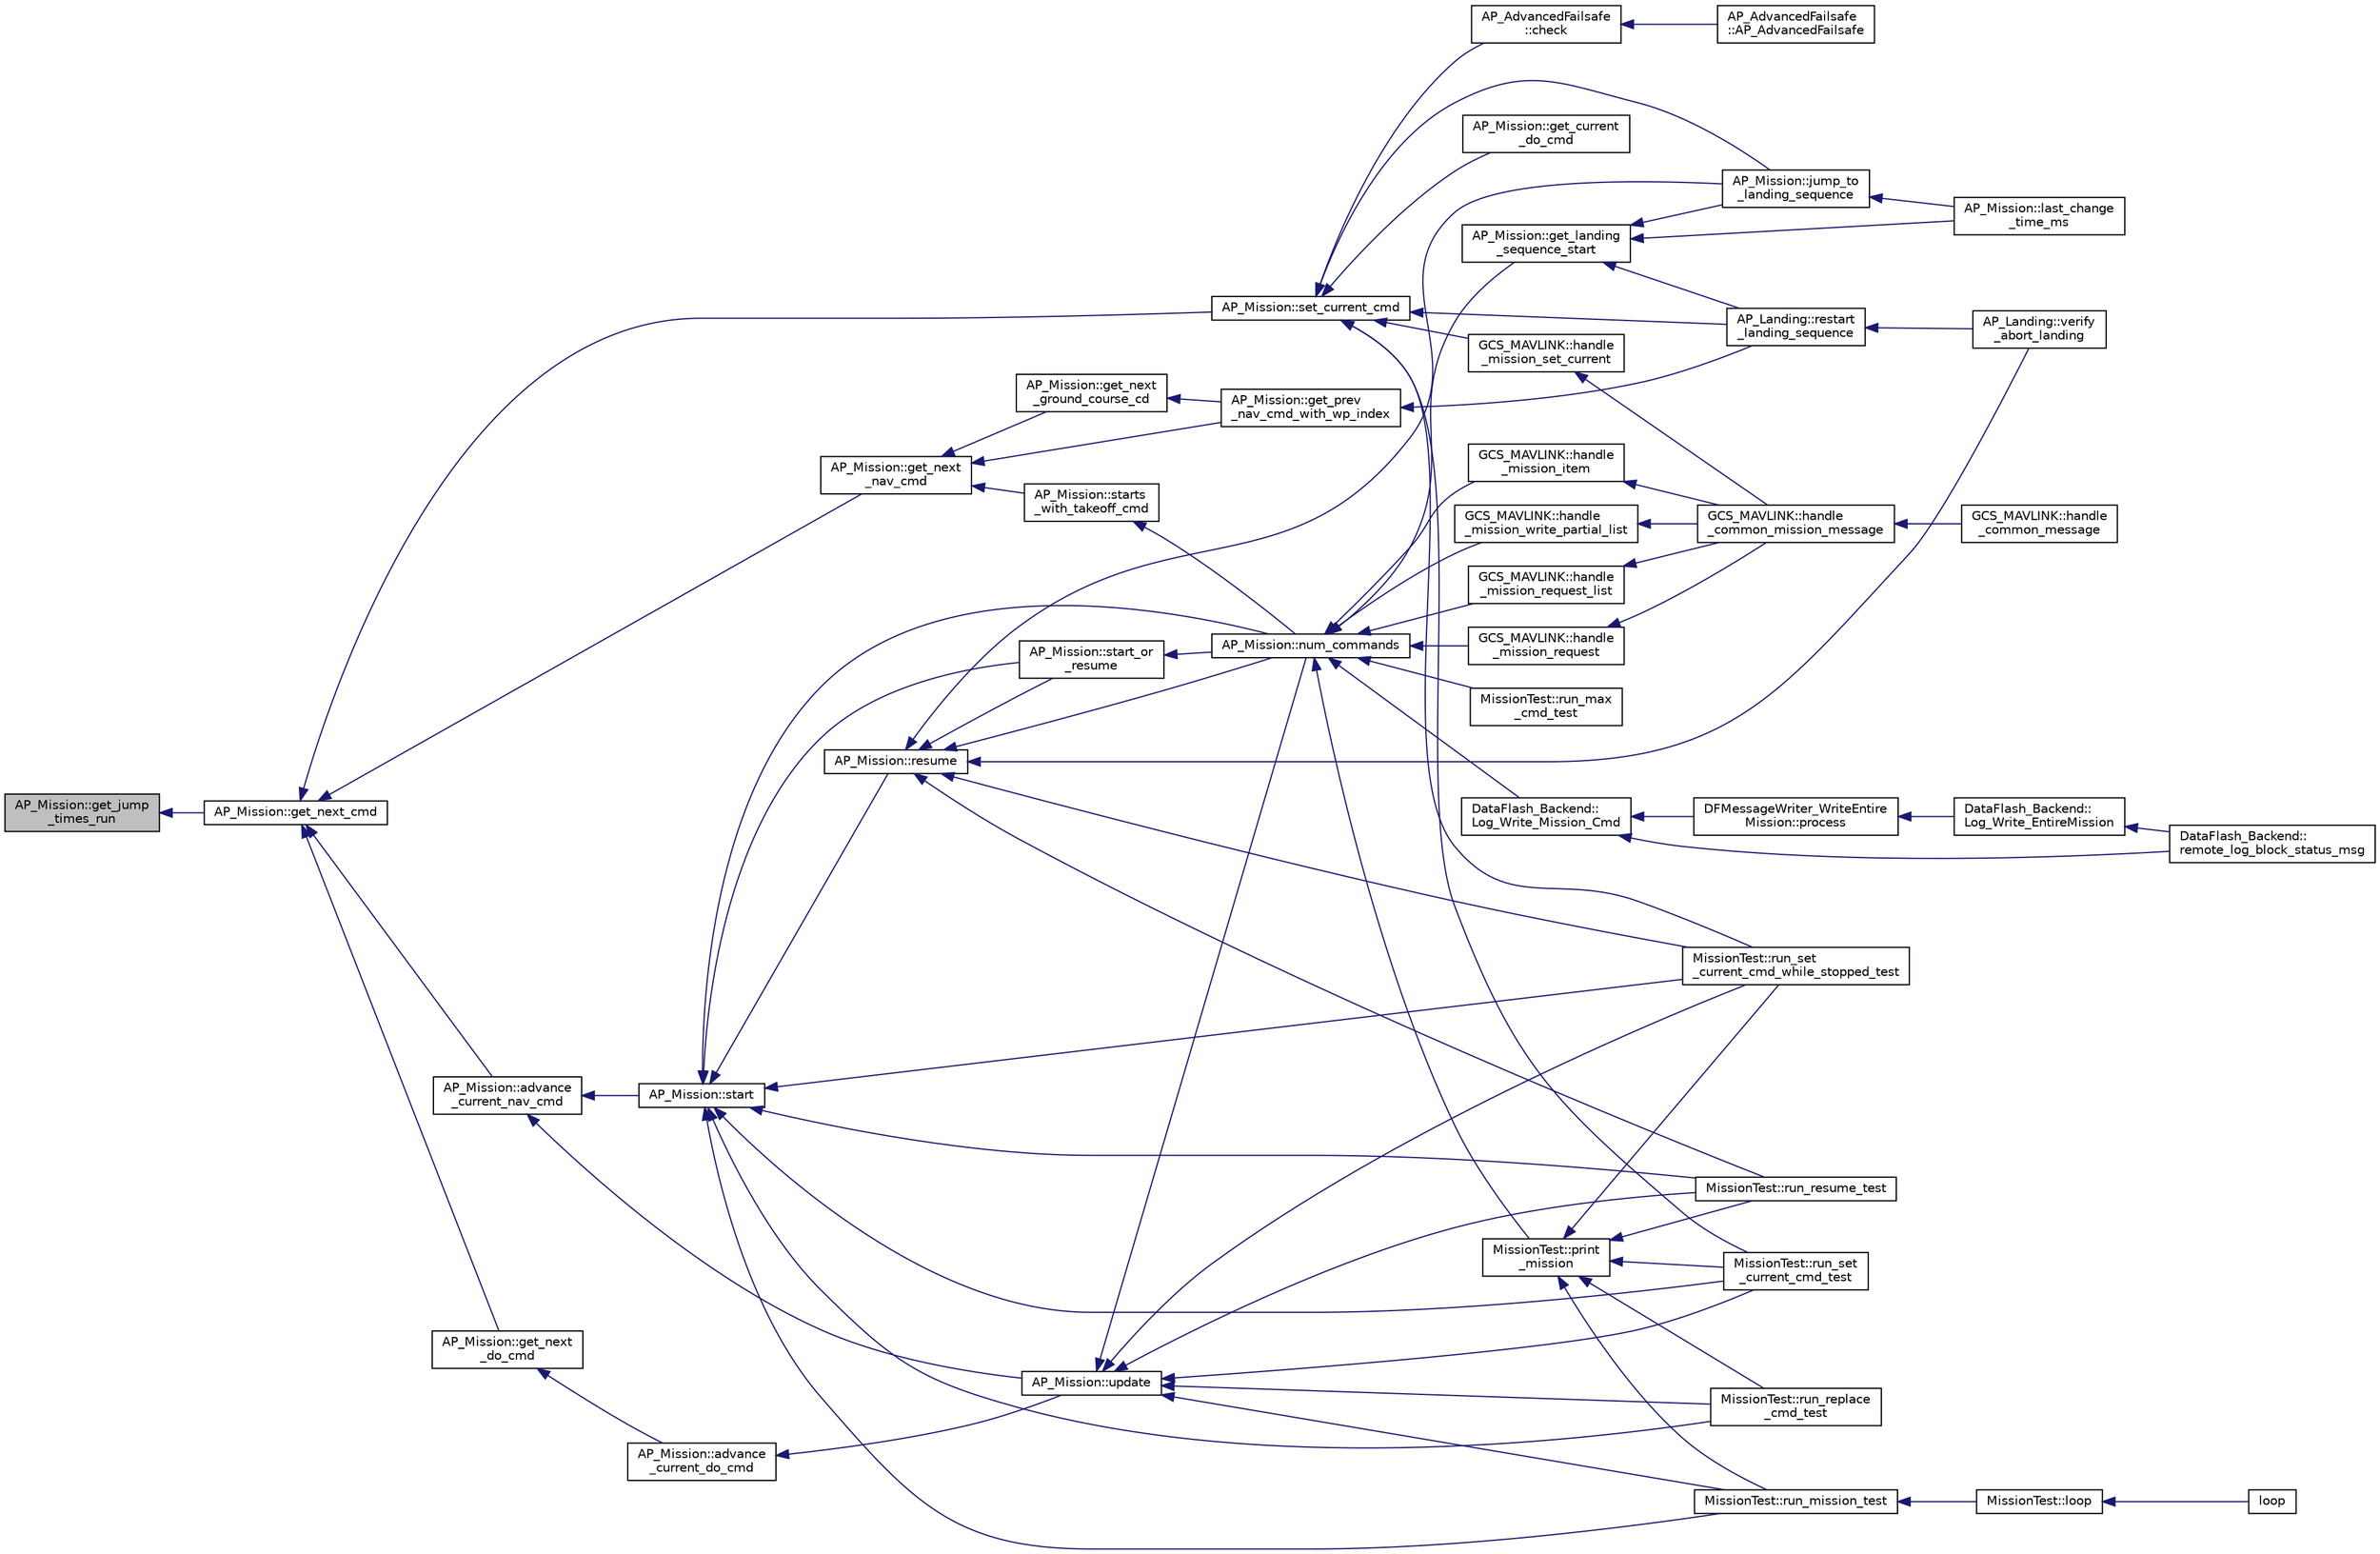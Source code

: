 digraph "AP_Mission::get_jump_times_run"
{
 // INTERACTIVE_SVG=YES
  edge [fontname="Helvetica",fontsize="10",labelfontname="Helvetica",labelfontsize="10"];
  node [fontname="Helvetica",fontsize="10",shape=record];
  rankdir="LR";
  Node1 [label="AP_Mission::get_jump\l_times_run",height=0.2,width=0.4,color="black", fillcolor="grey75", style="filled", fontcolor="black"];
  Node1 -> Node2 [dir="back",color="midnightblue",fontsize="10",style="solid",fontname="Helvetica"];
  Node2 [label="AP_Mission::get_next_cmd",height=0.2,width=0.4,color="black", fillcolor="white", style="filled",URL="$classAP__Mission.html#a7c36d142e7c758ce6f2a77c075fed793"];
  Node2 -> Node3 [dir="back",color="midnightblue",fontsize="10",style="solid",fontname="Helvetica"];
  Node3 [label="AP_Mission::get_next\l_nav_cmd",height=0.2,width=0.4,color="black", fillcolor="white", style="filled",URL="$classAP__Mission.html#a992b76c57b3c0066ae4187d16befc97a"];
  Node3 -> Node4 [dir="back",color="midnightblue",fontsize="10",style="solid",fontname="Helvetica"];
  Node4 [label="AP_Mission::starts\l_with_takeoff_cmd",height=0.2,width=0.4,color="black", fillcolor="white", style="filled",URL="$classAP__Mission.html#a16e7bcb09c14e8305baddb3eb74cdb86",tooltip="check mission starts with a takeoff command "];
  Node4 -> Node5 [dir="back",color="midnightblue",fontsize="10",style="solid",fontname="Helvetica"];
  Node5 [label="AP_Mission::num_commands",height=0.2,width=0.4,color="black", fillcolor="white", style="filled",URL="$classAP__Mission.html#a3d45d873b8f9e2ebf0d020ce26db957d"];
  Node5 -> Node6 [dir="back",color="midnightblue",fontsize="10",style="solid",fontname="Helvetica"];
  Node6 [label="AP_Mission::get_landing\l_sequence_start",height=0.2,width=0.4,color="black", fillcolor="white", style="filled",URL="$classAP__Mission.html#af895b228640bdf29178d44e00897d10e"];
  Node6 -> Node7 [dir="back",color="midnightblue",fontsize="10",style="solid",fontname="Helvetica"];
  Node7 [label="AP_Landing::restart\l_landing_sequence",height=0.2,width=0.4,color="black", fillcolor="white", style="filled",URL="$classAP__Landing.html#a4cb652398231c274e6061aa6b211366b"];
  Node7 -> Node8 [dir="back",color="midnightblue",fontsize="10",style="solid",fontname="Helvetica"];
  Node8 [label="AP_Landing::verify\l_abort_landing",height=0.2,width=0.4,color="black", fillcolor="white", style="filled",URL="$classAP__Landing.html#a23d5d937afe630bfa1d3eeea5d767e4b"];
  Node6 -> Node9 [dir="back",color="midnightblue",fontsize="10",style="solid",fontname="Helvetica"];
  Node9 [label="AP_Mission::jump_to\l_landing_sequence",height=0.2,width=0.4,color="black", fillcolor="white", style="filled",URL="$classAP__Mission.html#a05baa29469cdd5a9606903a7c6b3f3c1"];
  Node9 -> Node10 [dir="back",color="midnightblue",fontsize="10",style="solid",fontname="Helvetica"];
  Node10 [label="AP_Mission::last_change\l_time_ms",height=0.2,width=0.4,color="black", fillcolor="white", style="filled",URL="$classAP__Mission.html#ad7c38b95e293e4a8304ecf520842e5c7"];
  Node6 -> Node10 [dir="back",color="midnightblue",fontsize="10",style="solid",fontname="Helvetica"];
  Node5 -> Node11 [dir="back",color="midnightblue",fontsize="10",style="solid",fontname="Helvetica"];
  Node11 [label="MissionTest::print\l_mission",height=0.2,width=0.4,color="black", fillcolor="white", style="filled",URL="$classMissionTest.html#ab12c92170021b44ceb82f6808b92d8c7"];
  Node11 -> Node12 [dir="back",color="midnightblue",fontsize="10",style="solid",fontname="Helvetica"];
  Node12 [label="MissionTest::run_mission_test",height=0.2,width=0.4,color="black", fillcolor="white", style="filled",URL="$classMissionTest.html#a2161685b1b75329ff76bc4243518212d"];
  Node12 -> Node13 [dir="back",color="midnightblue",fontsize="10",style="solid",fontname="Helvetica"];
  Node13 [label="MissionTest::loop",height=0.2,width=0.4,color="black", fillcolor="white", style="filled",URL="$classMissionTest.html#ab2537e6e678a9468a69cd09f0296aeca"];
  Node13 -> Node14 [dir="back",color="midnightblue",fontsize="10",style="solid",fontname="Helvetica"];
  Node14 [label="loop",height=0.2,width=0.4,color="black", fillcolor="white", style="filled",URL="$AP__Mission__test_8cpp.html#a0b33edabd7f1c4e4a0bf32c67269be2f"];
  Node11 -> Node15 [dir="back",color="midnightblue",fontsize="10",style="solid",fontname="Helvetica"];
  Node15 [label="MissionTest::run_resume_test",height=0.2,width=0.4,color="black", fillcolor="white", style="filled",URL="$classMissionTest.html#af8b75f25f2b1c7fdd51ab19c4ee42ec8"];
  Node11 -> Node16 [dir="back",color="midnightblue",fontsize="10",style="solid",fontname="Helvetica"];
  Node16 [label="MissionTest::run_set\l_current_cmd_test",height=0.2,width=0.4,color="black", fillcolor="white", style="filled",URL="$classMissionTest.html#a16309b0065fe78128c95f5f8cc5f210e"];
  Node11 -> Node17 [dir="back",color="midnightblue",fontsize="10",style="solid",fontname="Helvetica"];
  Node17 [label="MissionTest::run_set\l_current_cmd_while_stopped_test",height=0.2,width=0.4,color="black", fillcolor="white", style="filled",URL="$classMissionTest.html#aa5175c099befd271fcc279deb7e28b06"];
  Node11 -> Node18 [dir="back",color="midnightblue",fontsize="10",style="solid",fontname="Helvetica"];
  Node18 [label="MissionTest::run_replace\l_cmd_test",height=0.2,width=0.4,color="black", fillcolor="white", style="filled",URL="$classMissionTest.html#a4b79b27fab75a4a63dc41e09a16a5442"];
  Node5 -> Node19 [dir="back",color="midnightblue",fontsize="10",style="solid",fontname="Helvetica"];
  Node19 [label="MissionTest::run_max\l_cmd_test",height=0.2,width=0.4,color="black", fillcolor="white", style="filled",URL="$classMissionTest.html#a5dcc045a9ce939fcc7b0735550f92482"];
  Node5 -> Node20 [dir="back",color="midnightblue",fontsize="10",style="solid",fontname="Helvetica"];
  Node20 [label="DataFlash_Backend::\lLog_Write_Mission_Cmd",height=0.2,width=0.4,color="black", fillcolor="white", style="filled",URL="$classDataFlash__Backend.html#a570580fce5fc1f96a9cfd6bb75dd8705"];
  Node20 -> Node21 [dir="back",color="midnightblue",fontsize="10",style="solid",fontname="Helvetica"];
  Node21 [label="DataFlash_Backend::\lremote_log_block_status_msg",height=0.2,width=0.4,color="black", fillcolor="white", style="filled",URL="$classDataFlash__Backend.html#acc06500874549df2b2567f069176506e"];
  Node20 -> Node22 [dir="back",color="midnightblue",fontsize="10",style="solid",fontname="Helvetica"];
  Node22 [label="DFMessageWriter_WriteEntire\lMission::process",height=0.2,width=0.4,color="black", fillcolor="white", style="filled",URL="$classDFMessageWriter__WriteEntireMission.html#a157afd1587cb4756d21bfd04bd64fdd1"];
  Node22 -> Node23 [dir="back",color="midnightblue",fontsize="10",style="solid",fontname="Helvetica"];
  Node23 [label="DataFlash_Backend::\lLog_Write_EntireMission",height=0.2,width=0.4,color="black", fillcolor="white", style="filled",URL="$classDataFlash__Backend.html#a2cf7e12a43bb8ebf9aa3ea073e544f40"];
  Node23 -> Node21 [dir="back",color="midnightblue",fontsize="10",style="solid",fontname="Helvetica"];
  Node5 -> Node24 [dir="back",color="midnightblue",fontsize="10",style="solid",fontname="Helvetica"];
  Node24 [label="GCS_MAVLINK::handle\l_mission_request_list",height=0.2,width=0.4,color="black", fillcolor="white", style="filled",URL="$structGCS__MAVLINK.html#a8c7b2bf35d8b3e370ba291586ea09b71"];
  Node24 -> Node25 [dir="back",color="midnightblue",fontsize="10",style="solid",fontname="Helvetica"];
  Node25 [label="GCS_MAVLINK::handle\l_common_mission_message",height=0.2,width=0.4,color="black", fillcolor="white", style="filled",URL="$structGCS__MAVLINK.html#a00013e2a14c47d88af2638763d82e7d3"];
  Node25 -> Node26 [dir="back",color="midnightblue",fontsize="10",style="solid",fontname="Helvetica"];
  Node26 [label="GCS_MAVLINK::handle\l_common_message",height=0.2,width=0.4,color="black", fillcolor="white", style="filled",URL="$structGCS__MAVLINK.html#a13da94a2548ade6552a5250eb3251e89"];
  Node5 -> Node27 [dir="back",color="midnightblue",fontsize="10",style="solid",fontname="Helvetica"];
  Node27 [label="GCS_MAVLINK::handle\l_mission_request",height=0.2,width=0.4,color="black", fillcolor="white", style="filled",URL="$structGCS__MAVLINK.html#a3904d7894979bcbdc58083f39b1aa8da"];
  Node27 -> Node25 [dir="back",color="midnightblue",fontsize="10",style="solid",fontname="Helvetica"];
  Node5 -> Node28 [dir="back",color="midnightblue",fontsize="10",style="solid",fontname="Helvetica"];
  Node28 [label="GCS_MAVLINK::handle\l_mission_write_partial_list",height=0.2,width=0.4,color="black", fillcolor="white", style="filled",URL="$structGCS__MAVLINK.html#add72083180081323352d4f701ae0d7d2"];
  Node28 -> Node25 [dir="back",color="midnightblue",fontsize="10",style="solid",fontname="Helvetica"];
  Node5 -> Node29 [dir="back",color="midnightblue",fontsize="10",style="solid",fontname="Helvetica"];
  Node29 [label="GCS_MAVLINK::handle\l_mission_item",height=0.2,width=0.4,color="black", fillcolor="white", style="filled",URL="$structGCS__MAVLINK.html#a143a91427102a9aea995d10bad67f435"];
  Node29 -> Node25 [dir="back",color="midnightblue",fontsize="10",style="solid",fontname="Helvetica"];
  Node3 -> Node30 [dir="back",color="midnightblue",fontsize="10",style="solid",fontname="Helvetica"];
  Node30 [label="AP_Mission::get_next\l_ground_course_cd",height=0.2,width=0.4,color="black", fillcolor="white", style="filled",URL="$classAP__Mission.html#a338b12fad6aa74b9c8a34d65850f6b40"];
  Node30 -> Node31 [dir="back",color="midnightblue",fontsize="10",style="solid",fontname="Helvetica"];
  Node31 [label="AP_Mission::get_prev\l_nav_cmd_with_wp_index",height=0.2,width=0.4,color="black", fillcolor="white", style="filled",URL="$classAP__Mission.html#a5ee7f0f74f01ab8c5fa78711ae8bfb5c"];
  Node31 -> Node7 [dir="back",color="midnightblue",fontsize="10",style="solid",fontname="Helvetica"];
  Node3 -> Node31 [dir="back",color="midnightblue",fontsize="10",style="solid",fontname="Helvetica"];
  Node2 -> Node32 [dir="back",color="midnightblue",fontsize="10",style="solid",fontname="Helvetica"];
  Node32 [label="AP_Mission::set_current_cmd",height=0.2,width=0.4,color="black", fillcolor="white", style="filled",URL="$classAP__Mission.html#ac79a188f81816b3ddfe045b6a0feb6d1"];
  Node32 -> Node33 [dir="back",color="midnightblue",fontsize="10",style="solid",fontname="Helvetica"];
  Node33 [label="AP_AdvancedFailsafe\l::check",height=0.2,width=0.4,color="black", fillcolor="white", style="filled",URL="$classAP__AdvancedFailsafe.html#a017a878d56457eea9bd9a59c07b92190"];
  Node33 -> Node34 [dir="back",color="midnightblue",fontsize="10",style="solid",fontname="Helvetica"];
  Node34 [label="AP_AdvancedFailsafe\l::AP_AdvancedFailsafe",height=0.2,width=0.4,color="black", fillcolor="white", style="filled",URL="$classAP__AdvancedFailsafe.html#a39be1f9cf2fd71b852e60314e24a5014"];
  Node32 -> Node7 [dir="back",color="midnightblue",fontsize="10",style="solid",fontname="Helvetica"];
  Node32 -> Node9 [dir="back",color="midnightblue",fontsize="10",style="solid",fontname="Helvetica"];
  Node32 -> Node35 [dir="back",color="midnightblue",fontsize="10",style="solid",fontname="Helvetica"];
  Node35 [label="AP_Mission::get_current\l_do_cmd",height=0.2,width=0.4,color="black", fillcolor="white", style="filled",URL="$classAP__Mission.html#abf0a05bca7e8ec89b416f7b04877c40c",tooltip="get_current_do_cmd - returns active \"do\" command "];
  Node32 -> Node16 [dir="back",color="midnightblue",fontsize="10",style="solid",fontname="Helvetica"];
  Node32 -> Node17 [dir="back",color="midnightblue",fontsize="10",style="solid",fontname="Helvetica"];
  Node32 -> Node36 [dir="back",color="midnightblue",fontsize="10",style="solid",fontname="Helvetica"];
  Node36 [label="GCS_MAVLINK::handle\l_mission_set_current",height=0.2,width=0.4,color="black", fillcolor="white", style="filled",URL="$structGCS__MAVLINK.html#ad4e76e7f27bc999e806416e24aa10f26"];
  Node36 -> Node25 [dir="back",color="midnightblue",fontsize="10",style="solid",fontname="Helvetica"];
  Node2 -> Node37 [dir="back",color="midnightblue",fontsize="10",style="solid",fontname="Helvetica"];
  Node37 [label="AP_Mission::advance\l_current_nav_cmd",height=0.2,width=0.4,color="black", fillcolor="white", style="filled",URL="$classAP__Mission.html#ae05ea495d92356695fa5547cf4e3cff3"];
  Node37 -> Node38 [dir="back",color="midnightblue",fontsize="10",style="solid",fontname="Helvetica"];
  Node38 [label="AP_Mission::start",height=0.2,width=0.4,color="black", fillcolor="white", style="filled",URL="$classAP__Mission.html#a3b4234e58e34ed5c83d8c6b9ce2718c9"];
  Node38 -> Node39 [dir="back",color="midnightblue",fontsize="10",style="solid",fontname="Helvetica"];
  Node39 [label="AP_Mission::resume",height=0.2,width=0.4,color="black", fillcolor="white", style="filled",URL="$classAP__Mission.html#af7b8e9db68a2a858e2ecca8d57c2722e"];
  Node39 -> Node8 [dir="back",color="midnightblue",fontsize="10",style="solid",fontname="Helvetica"];
  Node39 -> Node40 [dir="back",color="midnightblue",fontsize="10",style="solid",fontname="Helvetica"];
  Node40 [label="AP_Mission::start_or\l_resume",height=0.2,width=0.4,color="black", fillcolor="white", style="filled",URL="$classAP__Mission.html#a90117c1ac074049b9f4247cebdf370a5",tooltip="start_or_resume - if MIS_AUTORESTART=0 this will call resume(), otherwise it will call start() ..."];
  Node40 -> Node5 [dir="back",color="midnightblue",fontsize="10",style="solid",fontname="Helvetica"];
  Node39 -> Node9 [dir="back",color="midnightblue",fontsize="10",style="solid",fontname="Helvetica"];
  Node39 -> Node5 [dir="back",color="midnightblue",fontsize="10",style="solid",fontname="Helvetica"];
  Node39 -> Node15 [dir="back",color="midnightblue",fontsize="10",style="solid",fontname="Helvetica"];
  Node39 -> Node17 [dir="back",color="midnightblue",fontsize="10",style="solid",fontname="Helvetica"];
  Node38 -> Node40 [dir="back",color="midnightblue",fontsize="10",style="solid",fontname="Helvetica"];
  Node38 -> Node5 [dir="back",color="midnightblue",fontsize="10",style="solid",fontname="Helvetica"];
  Node38 -> Node12 [dir="back",color="midnightblue",fontsize="10",style="solid",fontname="Helvetica"];
  Node38 -> Node15 [dir="back",color="midnightblue",fontsize="10",style="solid",fontname="Helvetica"];
  Node38 -> Node16 [dir="back",color="midnightblue",fontsize="10",style="solid",fontname="Helvetica"];
  Node38 -> Node17 [dir="back",color="midnightblue",fontsize="10",style="solid",fontname="Helvetica"];
  Node38 -> Node18 [dir="back",color="midnightblue",fontsize="10",style="solid",fontname="Helvetica"];
  Node37 -> Node41 [dir="back",color="midnightblue",fontsize="10",style="solid",fontname="Helvetica"];
  Node41 [label="AP_Mission::update",height=0.2,width=0.4,color="black", fillcolor="white", style="filled",URL="$classAP__Mission.html#ad27b4531fa652b277bd9300b60ca4493"];
  Node41 -> Node5 [dir="back",color="midnightblue",fontsize="10",style="solid",fontname="Helvetica"];
  Node41 -> Node12 [dir="back",color="midnightblue",fontsize="10",style="solid",fontname="Helvetica"];
  Node41 -> Node15 [dir="back",color="midnightblue",fontsize="10",style="solid",fontname="Helvetica"];
  Node41 -> Node16 [dir="back",color="midnightblue",fontsize="10",style="solid",fontname="Helvetica"];
  Node41 -> Node17 [dir="back",color="midnightblue",fontsize="10",style="solid",fontname="Helvetica"];
  Node41 -> Node18 [dir="back",color="midnightblue",fontsize="10",style="solid",fontname="Helvetica"];
  Node2 -> Node42 [dir="back",color="midnightblue",fontsize="10",style="solid",fontname="Helvetica"];
  Node42 [label="AP_Mission::get_next\l_do_cmd",height=0.2,width=0.4,color="black", fillcolor="white", style="filled",URL="$classAP__Mission.html#ae3f59ffb115afa5f34aea906434a841c"];
  Node42 -> Node43 [dir="back",color="midnightblue",fontsize="10",style="solid",fontname="Helvetica"];
  Node43 [label="AP_Mission::advance\l_current_do_cmd",height=0.2,width=0.4,color="black", fillcolor="white", style="filled",URL="$classAP__Mission.html#af0264d3532a927fa13f5e25ac2137d32"];
  Node43 -> Node41 [dir="back",color="midnightblue",fontsize="10",style="solid",fontname="Helvetica"];
}
